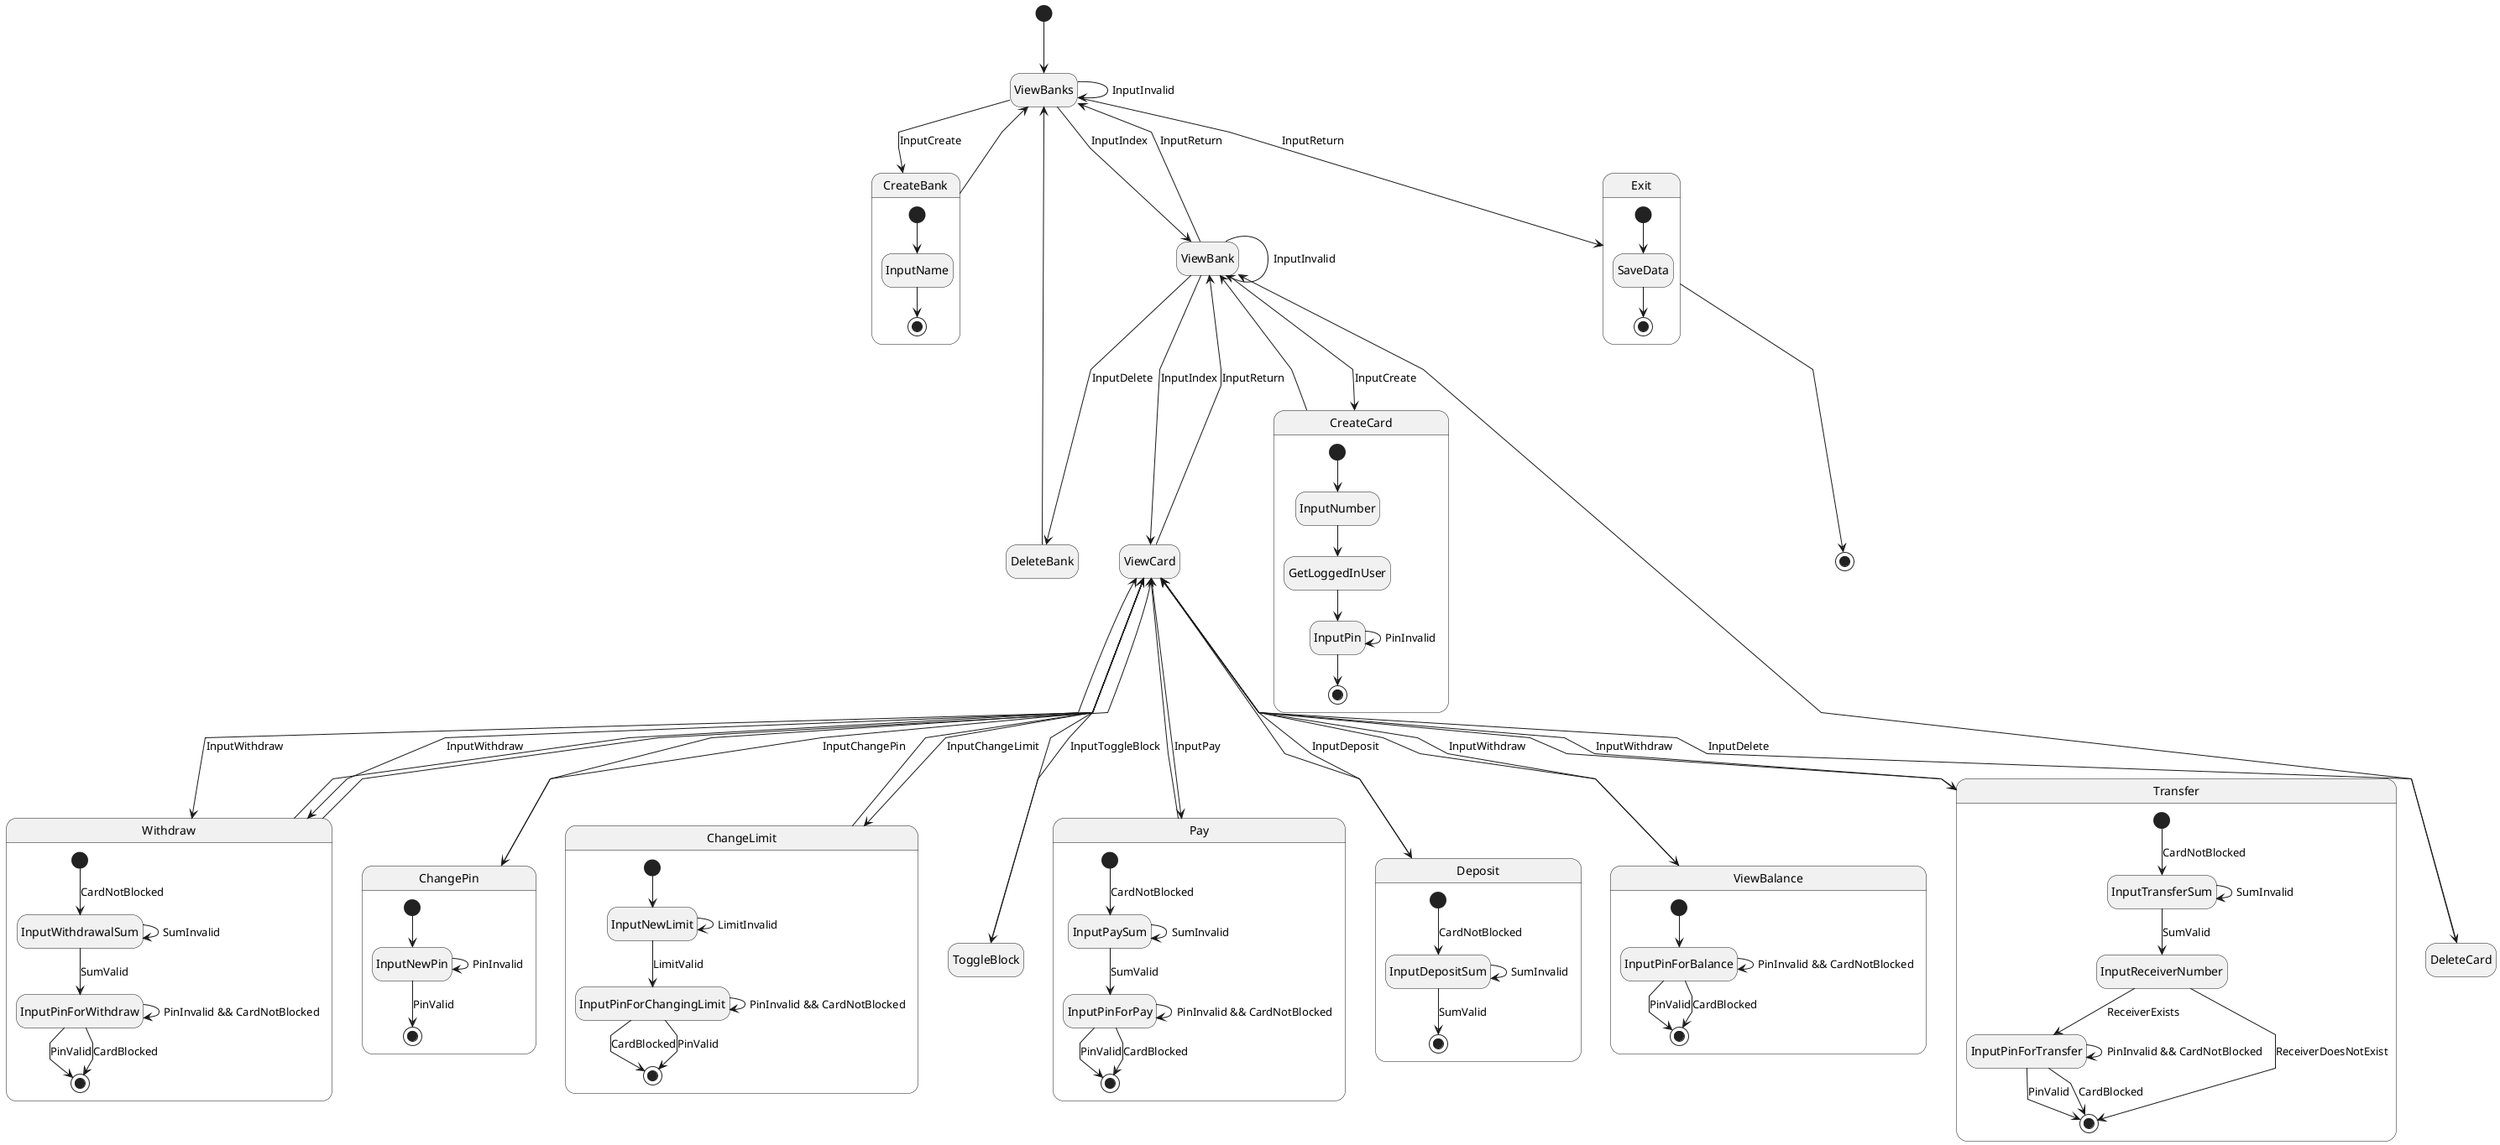 @startuml
hide empty description
skinparam linetype polyline

[*] --> ViewBanks

state ViewBanks
state CreateBank  {
	[*] --> InputName
	InputName --> [*]
}
state ViewBank
state DeleteBank
state CreateCard  {
	[*] --> InputNumber
	InputNumber --> GetLoggedInUser
	GetLoggedInUser --> InputPin
	InputPin --> InputPin : PinInvalid
	InputPin --> [*]
}
state Withdraw
state ChangePin
state ChangeLimit
state Exit {
	[*] --> SaveData
	SaveData --> [*]
}

ViewBanks --> Exit: InputReturn

ViewBanks --> ViewBanks : InputInvalid
ViewBanks --> ViewBank : InputIndex
ViewBanks --> CreateBank : InputCreate
CreateBank --> ViewBanks

ViewBank --> ViewBank : InputInvalid
ViewBank --> DeleteBank : InputDelete
DeleteBank --> ViewBanks
ViewBank --> ViewBanks : InputReturn
ViewBank --> ViewCard : InputIndex
ViewBank --> CreateCard : InputCreate
CreateCard --> ViewBank

ViewCard --> ViewBank : InputReturn

ViewCard --> DeleteCard : InputDelete
DeleteCard --> ViewBank

ViewCard --> ToggleBlock : InputToggleBlock
ToggleBlock --> ViewCard

ViewCard --> Pay : InputPay
Pay --> ViewCard

ViewCard --> Deposit : InputDeposit
Deposit --> ViewCard

state Deposit {
	[*] --> InputDepositSum : CardNotBlocked
	InputDepositSum --> [*] : SumValid
	InputDepositSum --> InputDepositSum : SumInvalid
}

ViewCard --> Withdraw : InputWithdraw
Withdraw --> ViewCard

state Withdraw {
	[*] --> InputWithdrawalSum : CardNotBlocked
	InputWithdrawalSum --> InputPinForWithdraw : SumValid
	InputWithdrawalSum --> InputWithdrawalSum : SumInvalid
	InputPinForWithdraw --> InputPinForWithdraw: PinInvalid && CardNotBlocked
	InputPinForWithdraw --> [*] : PinValid
	InputPinForWithdraw --> [*] : CardBlocked
}

ViewCard --> ChangePin : InputChangePin
ChangePin --> ViewCard

state ChangePin {
	[*] --> InputNewPin
	InputNewPin --> InputNewPin : PinInvalid
	InputNewPin --> [*] : PinValid
}

ViewCard --> ChangeLimit : InputChangeLimit
ChangeLimit --> ViewCard

state ChangeLimit {
	[*] --> InputNewLimit
	InputNewLimit --> InputNewLimit : LimitInvalid
	InputNewLimit --> InputPinForChangingLimit : LimitValid
	InputPinForChangingLimit --> InputPinForChangingLimit : PinInvalid && CardNotBlocked
	InputPinForChangingLimit --> [*] : CardBlocked
	InputPinForChangingLimit --> [*] : PinValid
}


ViewCard --> Withdraw : InputWithdraw
Withdraw --> ViewCard

state Pay {
	[*] --> InputPaySum : CardNotBlocked
	InputPaySum --> InputPinForPay : SumValid
	InputPaySum --> InputPaySum : SumInvalid
	InputPinForPay --> InputPinForPay: PinInvalid && CardNotBlocked
	InputPinForPay --> [*] : PinValid
	InputPinForPay --> [*] : CardBlocked
}

ViewCard --> ViewBalance : InputWithdraw
ViewBalance --> ViewCard

state ViewBalance {
	[*] --> InputPinForBalance
	InputPinForBalance --> InputPinForBalance: PinInvalid && CardNotBlocked
	InputPinForBalance --> [*] : PinValid
	InputPinForBalance --> [*] : CardBlocked
}

ViewCard --> Transfer : InputWithdraw
Transfer --> ViewCard

state Transfer {
	[*] --> InputTransferSum : CardNotBlocked
	InputTransferSum --> InputReceiverNumber : SumValid
	InputTransferSum --> InputTransferSum : SumInvalid
	InputReceiverNumber --> InputPinForTransfer : ReceiverExists
	InputReceiverNumber --> [*] : ReceiverDoesNotExist
	InputPinForTransfer --> InputPinForTransfer: PinInvalid && CardNotBlocked
	InputPinForTransfer --> [*] : PinValid
	InputPinForTransfer --> [*] : CardBlocked
}

Exit --> [*]

@enduml
